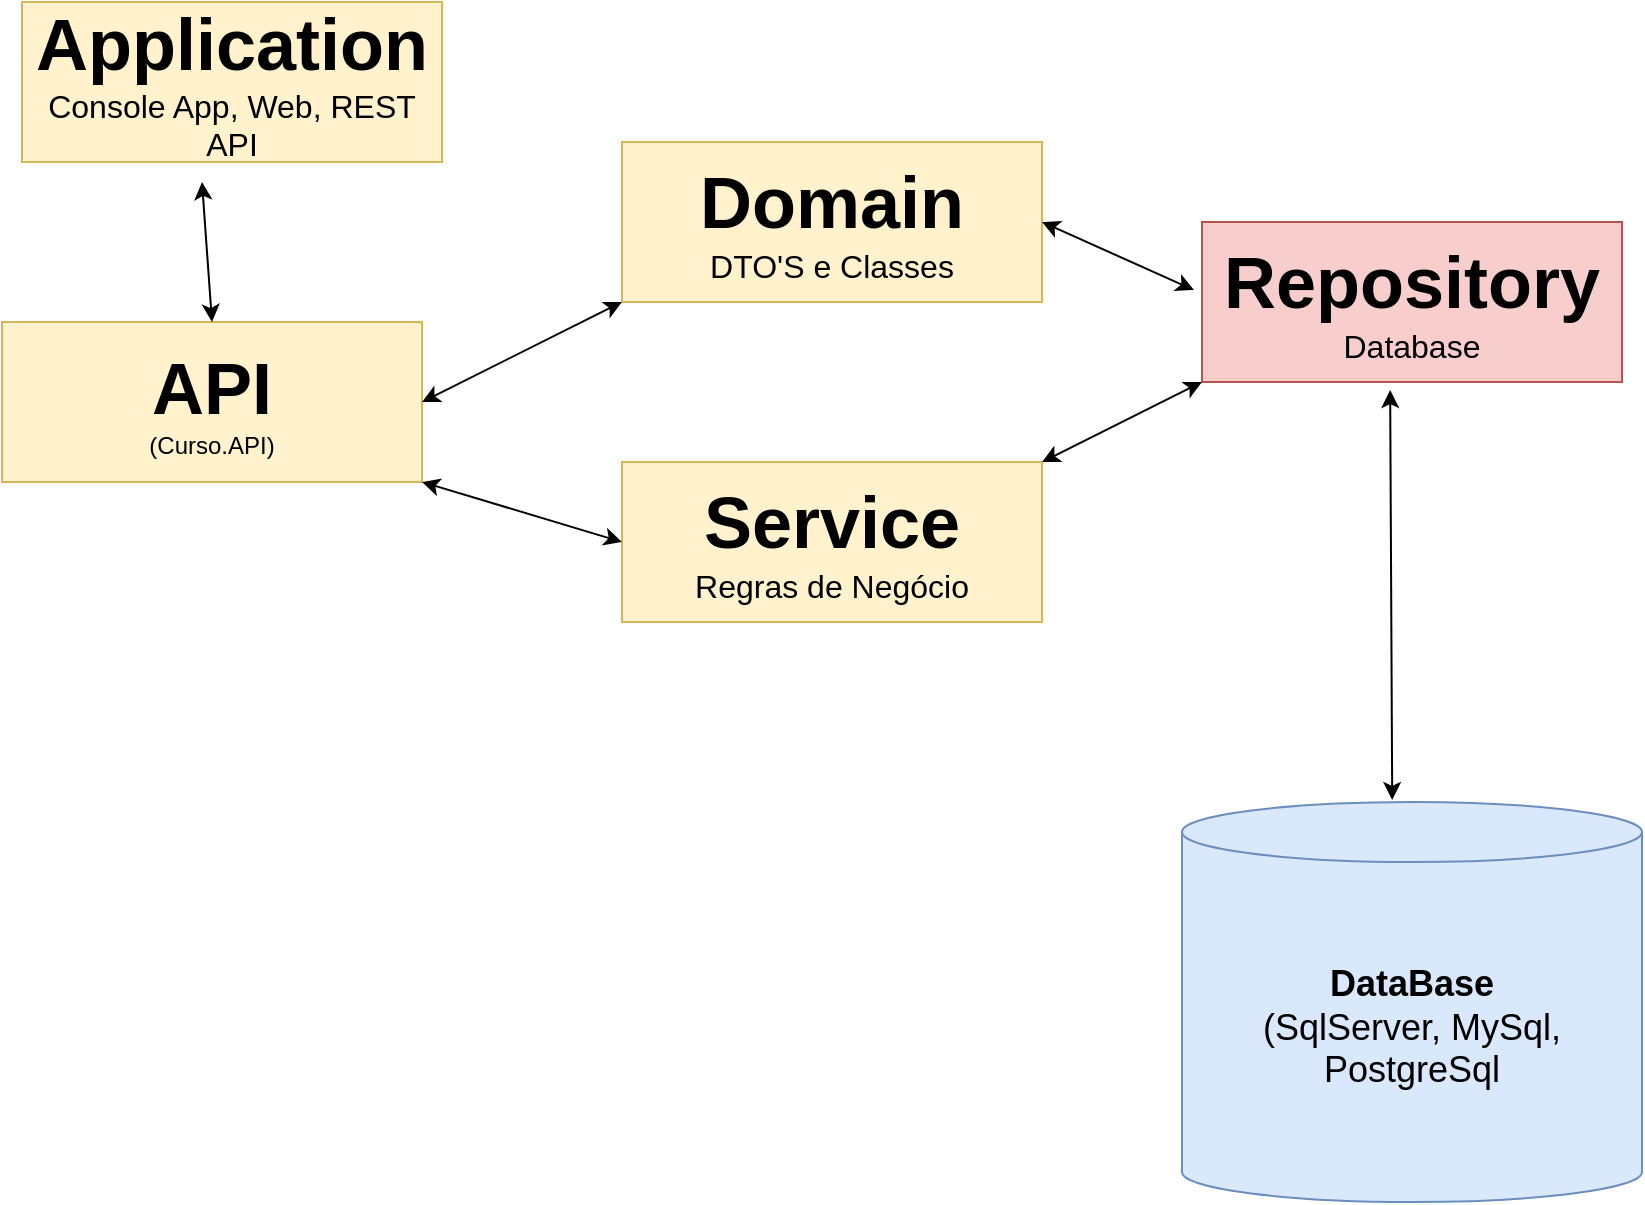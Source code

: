 <mxfile version="20.8.23" type="device"><diagram id="R2lEEEUBdFMjLlhIrx00" name="Page-1"><mxGraphModel dx="1434" dy="756" grid="1" gridSize="10" guides="1" tooltips="1" connect="1" arrows="1" fold="1" page="1" pageScale="1" pageWidth="850" pageHeight="1100" math="0" shadow="0" extFonts="Permanent Marker^https://fonts.googleapis.com/css?family=Permanent+Marker"><root><mxCell id="0"/><mxCell id="1" parent="0"/><mxCell id="p0WNQo6ZWuI6rkEwNY9T-2" value="&lt;font style=&quot;&quot;&gt;&lt;span style=&quot;font-size: 36px;&quot;&gt;&lt;b&gt;Application&lt;/b&gt;&lt;/span&gt;&lt;br&gt;&lt;font size=&quot;3&quot;&gt;Console App, Web, REST API&lt;/font&gt;&lt;br&gt;&lt;/font&gt;" style="rounded=0;whiteSpace=wrap;html=1;fillColor=#fff2cc;strokeColor=#d6b656;" parent="1" vertex="1"><mxGeometry x="30" y="50" width="210" height="80" as="geometry"/></mxCell><mxCell id="p0WNQo6ZWuI6rkEwNY9T-3" value="&lt;font style=&quot;&quot;&gt;&lt;span style=&quot;font-size: 36px;&quot;&gt;&lt;b&gt;Domain&lt;/b&gt;&lt;br&gt;&lt;/span&gt;&lt;font size=&quot;3&quot;&gt;DTO'S e Classes&lt;/font&gt;&lt;br&gt;&lt;/font&gt;" style="rounded=0;whiteSpace=wrap;html=1;fillColor=#fff2cc;strokeColor=#d6b656;" parent="1" vertex="1"><mxGeometry x="330" y="120" width="210" height="80" as="geometry"/></mxCell><mxCell id="p0WNQo6ZWuI6rkEwNY9T-4" value="&lt;font style=&quot;&quot;&gt;&lt;span style=&quot;font-size: 36px;&quot;&gt;&lt;b&gt;Repository&lt;/b&gt;&lt;/span&gt;&lt;br&gt;&lt;font size=&quot;3&quot;&gt;Database&lt;/font&gt;&lt;br&gt;&lt;/font&gt;" style="rounded=0;whiteSpace=wrap;html=1;fillColor=#f8cecc;strokeColor=#b85450;" parent="1" vertex="1"><mxGeometry x="620" y="160" width="210" height="80" as="geometry"/></mxCell><mxCell id="p0WNQo6ZWuI6rkEwNY9T-5" value="&lt;font style=&quot;&quot;&gt;&lt;b&gt;&lt;span style=&quot;font-size: 36px;&quot;&gt;Service&lt;/span&gt;&lt;br&gt;&lt;/b&gt;&lt;font size=&quot;3&quot;&gt;Regras de Negócio&lt;/font&gt;&lt;br&gt;&lt;/font&gt;" style="rounded=0;whiteSpace=wrap;html=1;fillColor=#fff2cc;strokeColor=#d6b656;" parent="1" vertex="1"><mxGeometry x="330" y="280" width="210" height="80" as="geometry"/></mxCell><mxCell id="p0WNQo6ZWuI6rkEwNY9T-11" value="" style="endArrow=classic;startArrow=classic;html=1;rounded=0;fontSize=18;entryX=-0.019;entryY=0.425;entryDx=0;entryDy=0;entryPerimeter=0;exitX=1;exitY=0.5;exitDx=0;exitDy=0;exitPerimeter=0;" parent="1" target="p0WNQo6ZWuI6rkEwNY9T-4" edge="1" source="p0WNQo6ZWuI6rkEwNY9T-3"><mxGeometry width="50" height="50" relative="1" as="geometry"><mxPoint x="530" y="100" as="sourcePoint"/><mxPoint x="690.93" y="138" as="targetPoint"/></mxGeometry></mxCell><mxCell id="p0WNQo6ZWuI6rkEwNY9T-12" value="" style="endArrow=classic;startArrow=classic;html=1;rounded=0;fontSize=18;entryX=0;entryY=1;entryDx=0;entryDy=0;exitX=1;exitY=0;exitDx=0;exitDy=0;" parent="1" target="p0WNQo6ZWuI6rkEwNY9T-4" edge="1" source="p0WNQo6ZWuI6rkEwNY9T-5"><mxGeometry width="50" height="50" relative="1" as="geometry"><mxPoint x="530" y="260" as="sourcePoint"/><mxPoint x="681.06" y="224" as="targetPoint"/></mxGeometry></mxCell><mxCell id="p0WNQo6ZWuI6rkEwNY9T-13" value="&lt;b&gt;DataBase&lt;/b&gt;&lt;br&gt;(SqlServer, MySql, PostgreSql" style="shape=cylinder3;whiteSpace=wrap;html=1;boundedLbl=1;backgroundOutline=1;size=15;fontSize=18;fillColor=#dae8fc;strokeColor=#6c8ebf;" parent="1" vertex="1"><mxGeometry x="610" y="450" width="230" height="200" as="geometry"/></mxCell><mxCell id="p0WNQo6ZWuI6rkEwNY9T-14" value="" style="endArrow=classic;startArrow=classic;html=1;rounded=0;fontSize=18;entryX=0.448;entryY=1.05;entryDx=0;entryDy=0;entryPerimeter=0;exitX=0.457;exitY=-0.005;exitDx=0;exitDy=0;exitPerimeter=0;" parent="1" target="p0WNQo6ZWuI6rkEwNY9T-4" edge="1" source="p0WNQo6ZWuI6rkEwNY9T-13"><mxGeometry width="50" height="50" relative="1" as="geometry"><mxPoint x="714.57" y="426" as="sourcePoint"/><mxPoint x="714.5" y="270" as="targetPoint"/></mxGeometry></mxCell><mxCell id="p6YSM4cLUgnk-dRW0NiX-1" value="&lt;font style=&quot;&quot;&gt;&lt;span style=&quot;font-size: 36px;&quot;&gt;&lt;b&gt;API&lt;br&gt;&lt;/b&gt;&lt;/span&gt;(Curso.API)&lt;br&gt;&lt;/font&gt;" style="rounded=0;whiteSpace=wrap;html=1;fillColor=#fff2cc;strokeColor=#d6b656;" vertex="1" parent="1"><mxGeometry x="20" y="210" width="210" height="80" as="geometry"/></mxCell><mxCell id="p6YSM4cLUgnk-dRW0NiX-3" value="" style="endArrow=classic;startArrow=classic;html=1;rounded=0;exitX=0.5;exitY=0;exitDx=0;exitDy=0;" edge="1" parent="1" source="p6YSM4cLUgnk-dRW0NiX-1"><mxGeometry width="50" height="50" relative="1" as="geometry"><mxPoint x="120" y="200" as="sourcePoint"/><mxPoint x="120" y="140" as="targetPoint"/></mxGeometry></mxCell><mxCell id="p6YSM4cLUgnk-dRW0NiX-4" value="" style="endArrow=classic;startArrow=classic;html=1;rounded=0;entryX=0;entryY=1;entryDx=0;entryDy=0;" edge="1" parent="1" target="p0WNQo6ZWuI6rkEwNY9T-3"><mxGeometry width="50" height="50" relative="1" as="geometry"><mxPoint x="230" y="250" as="sourcePoint"/><mxPoint x="280" y="200" as="targetPoint"/></mxGeometry></mxCell><mxCell id="p6YSM4cLUgnk-dRW0NiX-5" value="" style="endArrow=classic;startArrow=classic;html=1;rounded=0;entryX=1;entryY=1;entryDx=0;entryDy=0;exitX=0;exitY=0.5;exitDx=0;exitDy=0;" edge="1" parent="1" source="p0WNQo6ZWuI6rkEwNY9T-5" target="p6YSM4cLUgnk-dRW0NiX-1"><mxGeometry width="50" height="50" relative="1" as="geometry"><mxPoint x="230" y="345" as="sourcePoint"/><mxPoint x="280" y="295" as="targetPoint"/></mxGeometry></mxCell></root></mxGraphModel></diagram></mxfile>